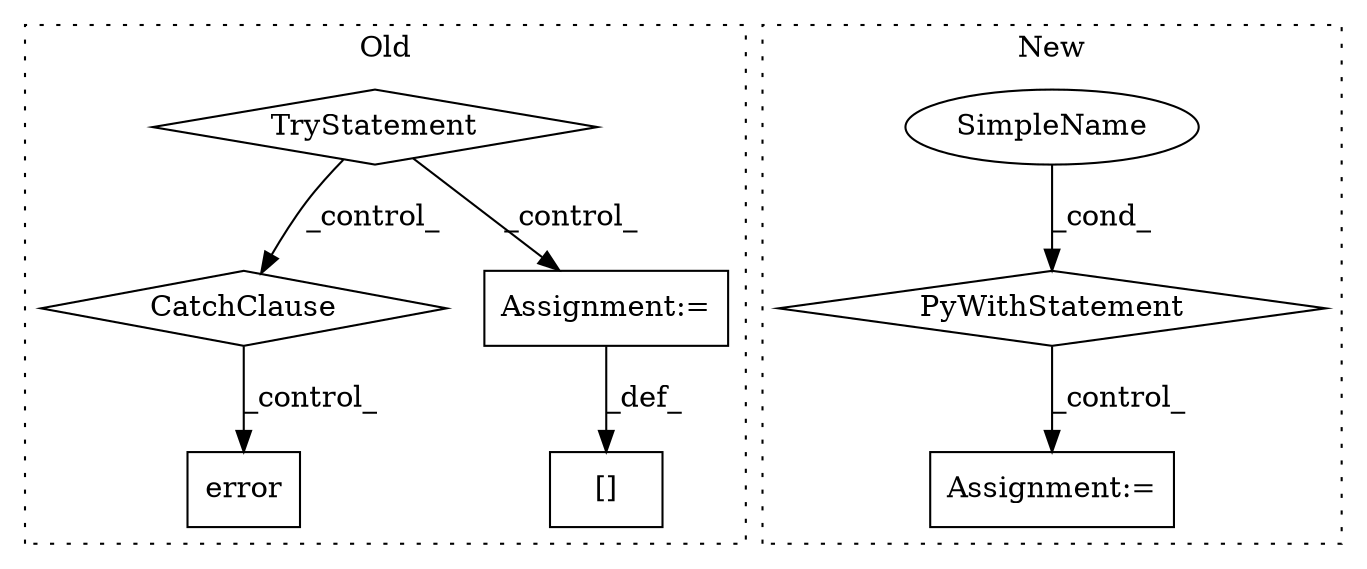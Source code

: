 digraph G {
subgraph cluster0 {
1 [label="error" a="32" s="7058,7384" l="6,1" shape="box"];
3 [label="CatchClause" a="12" s="6999,7037" l="15,2" shape="diamond"];
6 [label="TryStatement" a="54" s="6843" l="4" shape="diamond"];
7 [label="Assignment:=" a="7" s="6982" l="1" shape="box"];
8 [label="[]" a="2" s="6859,6980" l="33,2" shape="box"];
label = "Old";
style="dotted";
}
subgraph cluster1 {
2 [label="PyWithStatement" a="104" s="7443,7460" l="10,2" shape="diamond"];
4 [label="SimpleName" a="42" s="" l="" shape="ellipse"];
5 [label="Assignment:=" a="7" s="7498" l="4" shape="box"];
label = "New";
style="dotted";
}
2 -> 5 [label="_control_"];
3 -> 1 [label="_control_"];
4 -> 2 [label="_cond_"];
6 -> 3 [label="_control_"];
6 -> 7 [label="_control_"];
7 -> 8 [label="_def_"];
}